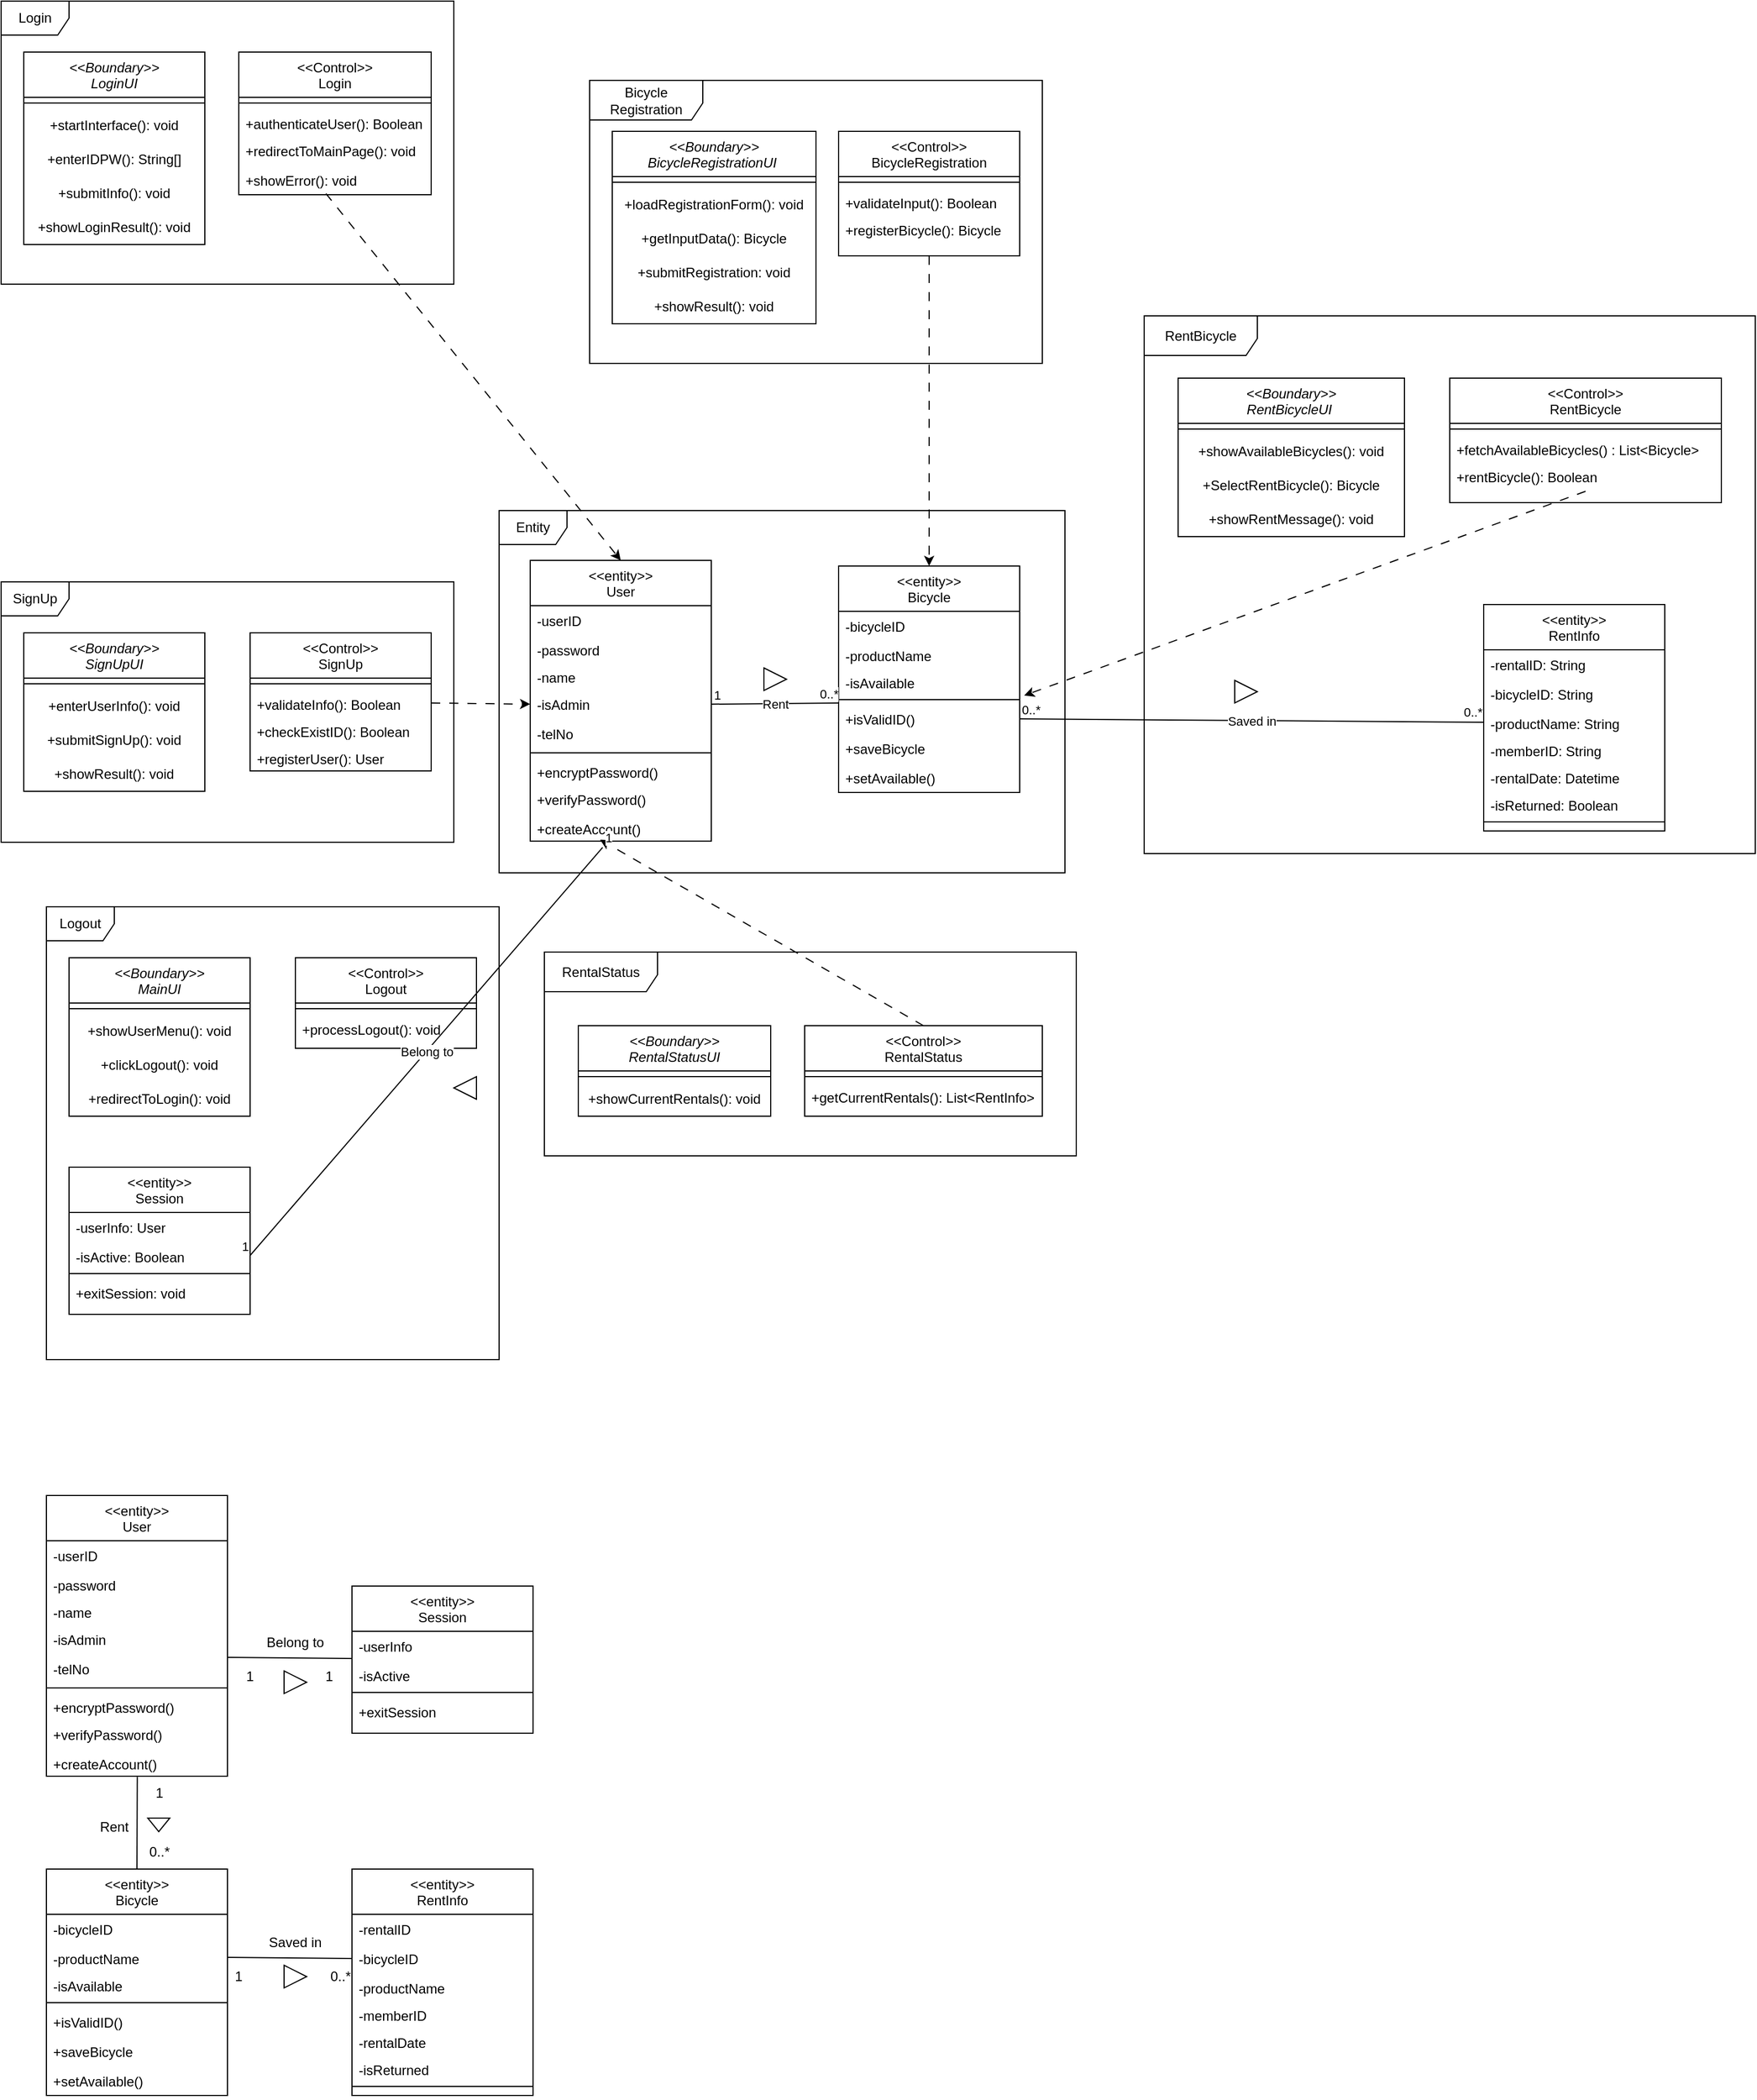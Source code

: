 <mxfile version="27.0.6">
  <diagram id="C5RBs43oDa-KdzZeNtuy" name="Page-1">
    <mxGraphModel dx="1489" dy="753" grid="1" gridSize="10" guides="1" tooltips="1" connect="1" arrows="1" fold="1" page="1" pageScale="1" pageWidth="1654" pageHeight="2336" math="0" shadow="0">
      <root>
        <mxCell id="WIyWlLk6GJQsqaUBKTNV-0" />
        <mxCell id="WIyWlLk6GJQsqaUBKTNV-1" parent="WIyWlLk6GJQsqaUBKTNV-0" />
        <mxCell id="zkfFHV4jXpPFQw0GAbJ--0" value="&lt;&lt;Boundary&gt;&gt;&#xa;LoginUI" style="swimlane;fontStyle=2;align=center;verticalAlign=top;childLayout=stackLayout;horizontal=1;startSize=40;horizontalStack=0;resizeParent=1;resizeLast=0;collapsible=1;marginBottom=0;rounded=0;shadow=0;strokeWidth=1;" parent="WIyWlLk6GJQsqaUBKTNV-1" vertex="1">
          <mxGeometry x="60" y="75" width="160" height="170" as="geometry">
            <mxRectangle x="220" y="120" width="160" height="26" as="alternateBounds" />
          </mxGeometry>
        </mxCell>
        <mxCell id="zkfFHV4jXpPFQw0GAbJ--4" value="" style="line;html=1;strokeWidth=1;align=left;verticalAlign=middle;spacingTop=-1;spacingLeft=3;spacingRight=3;rotatable=0;labelPosition=right;points=[];portConstraint=eastwest;" parent="zkfFHV4jXpPFQw0GAbJ--0" vertex="1">
          <mxGeometry y="40" width="160" height="10" as="geometry" />
        </mxCell>
        <mxCell id="-VIIHQAS5z69ykZ4J8pd-0" value="+startInterface(): void" style="text;html=1;align=center;verticalAlign=middle;whiteSpace=wrap;rounded=0;" parent="zkfFHV4jXpPFQw0GAbJ--0" vertex="1">
          <mxGeometry y="50" width="160" height="30" as="geometry" />
        </mxCell>
        <mxCell id="-VIIHQAS5z69ykZ4J8pd-1" value="+enterIDPW(): String[]" style="text;html=1;align=center;verticalAlign=middle;whiteSpace=wrap;rounded=0;" parent="zkfFHV4jXpPFQw0GAbJ--0" vertex="1">
          <mxGeometry y="80" width="160" height="30" as="geometry" />
        </mxCell>
        <mxCell id="-VIIHQAS5z69ykZ4J8pd-2" value="+submitInfo(): void" style="text;html=1;align=center;verticalAlign=middle;whiteSpace=wrap;rounded=0;" parent="zkfFHV4jXpPFQw0GAbJ--0" vertex="1">
          <mxGeometry y="110" width="160" height="30" as="geometry" />
        </mxCell>
        <mxCell id="-VIIHQAS5z69ykZ4J8pd-4" value="+showLoginResult(): void" style="text;html=1;align=center;verticalAlign=middle;whiteSpace=wrap;rounded=0;" parent="zkfFHV4jXpPFQw0GAbJ--0" vertex="1">
          <mxGeometry y="140" width="160" height="30" as="geometry" />
        </mxCell>
        <mxCell id="zkfFHV4jXpPFQw0GAbJ--17" value="&lt;&lt;Control&gt;&gt;&#xa;Login" style="swimlane;fontStyle=0;align=center;verticalAlign=top;childLayout=stackLayout;horizontal=1;startSize=40;horizontalStack=0;resizeParent=1;resizeLast=0;collapsible=1;marginBottom=0;rounded=0;shadow=0;strokeWidth=1;" parent="WIyWlLk6GJQsqaUBKTNV-1" vertex="1">
          <mxGeometry x="250" y="75" width="170" height="126" as="geometry">
            <mxRectangle x="550" y="140" width="160" height="26" as="alternateBounds" />
          </mxGeometry>
        </mxCell>
        <mxCell id="zkfFHV4jXpPFQw0GAbJ--23" value="" style="line;html=1;strokeWidth=1;align=left;verticalAlign=middle;spacingTop=-1;spacingLeft=3;spacingRight=3;rotatable=0;labelPosition=right;points=[];portConstraint=eastwest;" parent="zkfFHV4jXpPFQw0GAbJ--17" vertex="1">
          <mxGeometry y="40" width="170" height="10" as="geometry" />
        </mxCell>
        <mxCell id="zkfFHV4jXpPFQw0GAbJ--24" value="+authenticateUser(): Boolean" style="text;align=left;verticalAlign=top;spacingLeft=4;spacingRight=4;overflow=hidden;rotatable=0;points=[[0,0.5],[1,0.5]];portConstraint=eastwest;" parent="zkfFHV4jXpPFQw0GAbJ--17" vertex="1">
          <mxGeometry y="50" width="170" height="24" as="geometry" />
        </mxCell>
        <mxCell id="zkfFHV4jXpPFQw0GAbJ--25" value="+redirectToMainPage(): void" style="text;align=left;verticalAlign=top;spacingLeft=4;spacingRight=4;overflow=hidden;rotatable=0;points=[[0,0.5],[1,0.5]];portConstraint=eastwest;" parent="zkfFHV4jXpPFQw0GAbJ--17" vertex="1">
          <mxGeometry y="74" width="170" height="26" as="geometry" />
        </mxCell>
        <mxCell id="-VIIHQAS5z69ykZ4J8pd-7" value="+showError(): void" style="text;align=left;verticalAlign=top;spacingLeft=4;spacingRight=4;overflow=hidden;rotatable=0;points=[[0,0.5],[1,0.5]];portConstraint=eastwest;" parent="zkfFHV4jXpPFQw0GAbJ--17" vertex="1">
          <mxGeometry y="100" width="170" height="26" as="geometry" />
        </mxCell>
        <mxCell id="-VIIHQAS5z69ykZ4J8pd-20" value="&lt;&lt;Boundary&gt;&gt;&#xa;MainUI" style="swimlane;fontStyle=2;align=center;verticalAlign=top;childLayout=stackLayout;horizontal=1;startSize=40;horizontalStack=0;resizeParent=1;resizeLast=0;collapsible=1;marginBottom=0;rounded=0;shadow=0;strokeWidth=1;" parent="WIyWlLk6GJQsqaUBKTNV-1" vertex="1">
          <mxGeometry x="100" y="875" width="160" height="140" as="geometry">
            <mxRectangle x="220" y="120" width="160" height="26" as="alternateBounds" />
          </mxGeometry>
        </mxCell>
        <mxCell id="-VIIHQAS5z69ykZ4J8pd-21" value="" style="line;html=1;strokeWidth=1;align=left;verticalAlign=middle;spacingTop=-1;spacingLeft=3;spacingRight=3;rotatable=0;labelPosition=right;points=[];portConstraint=eastwest;" parent="-VIIHQAS5z69ykZ4J8pd-20" vertex="1">
          <mxGeometry y="40" width="160" height="10" as="geometry" />
        </mxCell>
        <mxCell id="-VIIHQAS5z69ykZ4J8pd-22" value="+showUserMenu(): void" style="text;html=1;align=center;verticalAlign=middle;whiteSpace=wrap;rounded=0;" parent="-VIIHQAS5z69ykZ4J8pd-20" vertex="1">
          <mxGeometry y="50" width="160" height="30" as="geometry" />
        </mxCell>
        <mxCell id="-VIIHQAS5z69ykZ4J8pd-23" value="+clickLogout(): void" style="text;html=1;align=center;verticalAlign=middle;whiteSpace=wrap;rounded=0;" parent="-VIIHQAS5z69ykZ4J8pd-20" vertex="1">
          <mxGeometry y="80" width="160" height="30" as="geometry" />
        </mxCell>
        <mxCell id="-VIIHQAS5z69ykZ4J8pd-24" value="+redirectToLogin(): void" style="text;html=1;align=center;verticalAlign=middle;whiteSpace=wrap;rounded=0;" parent="-VIIHQAS5z69ykZ4J8pd-20" vertex="1">
          <mxGeometry y="110" width="160" height="30" as="geometry" />
        </mxCell>
        <mxCell id="-VIIHQAS5z69ykZ4J8pd-26" value="&lt;&lt;entity&gt;&gt;&#xa;Session" style="swimlane;fontStyle=0;align=center;verticalAlign=top;childLayout=stackLayout;horizontal=1;startSize=40;horizontalStack=0;resizeParent=1;resizeLast=0;collapsible=1;marginBottom=0;rounded=0;shadow=0;strokeWidth=1;" parent="WIyWlLk6GJQsqaUBKTNV-1" vertex="1">
          <mxGeometry x="100" y="1060" width="160" height="130" as="geometry">
            <mxRectangle x="130" y="380" width="160" height="26" as="alternateBounds" />
          </mxGeometry>
        </mxCell>
        <mxCell id="-VIIHQAS5z69ykZ4J8pd-27" value="-userInfo: User" style="text;align=left;verticalAlign=top;spacingLeft=4;spacingRight=4;overflow=hidden;rotatable=0;points=[[0,0.5],[1,0.5]];portConstraint=eastwest;" parent="-VIIHQAS5z69ykZ4J8pd-26" vertex="1">
          <mxGeometry y="40" width="160" height="26" as="geometry" />
        </mxCell>
        <mxCell id="-VIIHQAS5z69ykZ4J8pd-28" value="-isActive: Boolean" style="text;align=left;verticalAlign=top;spacingLeft=4;spacingRight=4;overflow=hidden;rotatable=0;points=[[0,0.5],[1,0.5]];portConstraint=eastwest;rounded=0;shadow=0;html=0;" parent="-VIIHQAS5z69ykZ4J8pd-26" vertex="1">
          <mxGeometry y="66" width="160" height="24" as="geometry" />
        </mxCell>
        <mxCell id="-VIIHQAS5z69ykZ4J8pd-30" value="" style="line;html=1;strokeWidth=1;align=left;verticalAlign=middle;spacingTop=-1;spacingLeft=3;spacingRight=3;rotatable=0;labelPosition=right;points=[];portConstraint=eastwest;" parent="-VIIHQAS5z69ykZ4J8pd-26" vertex="1">
          <mxGeometry y="90" width="160" height="8" as="geometry" />
        </mxCell>
        <mxCell id="-VIIHQAS5z69ykZ4J8pd-31" value="+exitSession: void" style="text;align=left;verticalAlign=top;spacingLeft=4;spacingRight=4;overflow=hidden;rotatable=0;points=[[0,0.5],[1,0.5]];portConstraint=eastwest;" parent="-VIIHQAS5z69ykZ4J8pd-26" vertex="1">
          <mxGeometry y="98" width="160" height="26" as="geometry" />
        </mxCell>
        <mxCell id="-VIIHQAS5z69ykZ4J8pd-32" value="&lt;&lt;Control&gt;&gt;&#xa;Logout" style="swimlane;fontStyle=0;align=center;verticalAlign=top;childLayout=stackLayout;horizontal=1;startSize=40;horizontalStack=0;resizeParent=1;resizeLast=0;collapsible=1;marginBottom=0;rounded=0;shadow=0;strokeWidth=1;" parent="WIyWlLk6GJQsqaUBKTNV-1" vertex="1">
          <mxGeometry x="300" y="875" width="160" height="80" as="geometry">
            <mxRectangle x="550" y="140" width="160" height="26" as="alternateBounds" />
          </mxGeometry>
        </mxCell>
        <mxCell id="-VIIHQAS5z69ykZ4J8pd-33" value="" style="line;html=1;strokeWidth=1;align=left;verticalAlign=middle;spacingTop=-1;spacingLeft=3;spacingRight=3;rotatable=0;labelPosition=right;points=[];portConstraint=eastwest;" parent="-VIIHQAS5z69ykZ4J8pd-32" vertex="1">
          <mxGeometry y="40" width="160" height="10" as="geometry" />
        </mxCell>
        <mxCell id="-VIIHQAS5z69ykZ4J8pd-34" value="+processLogout(): void" style="text;align=left;verticalAlign=top;spacingLeft=4;spacingRight=4;overflow=hidden;rotatable=0;points=[[0,0.5],[1,0.5]];portConstraint=eastwest;" parent="-VIIHQAS5z69ykZ4J8pd-32" vertex="1">
          <mxGeometry y="50" width="160" height="24" as="geometry" />
        </mxCell>
        <mxCell id="-VIIHQAS5z69ykZ4J8pd-45" value="&lt;&lt;Boundary&gt;&gt;&#xa;SignUpUI" style="swimlane;fontStyle=2;align=center;verticalAlign=top;childLayout=stackLayout;horizontal=1;startSize=40;horizontalStack=0;resizeParent=1;resizeLast=0;collapsible=1;marginBottom=0;rounded=0;shadow=0;strokeWidth=1;" parent="WIyWlLk6GJQsqaUBKTNV-1" vertex="1">
          <mxGeometry x="60" y="588" width="160" height="140" as="geometry">
            <mxRectangle x="220" y="120" width="160" height="26" as="alternateBounds" />
          </mxGeometry>
        </mxCell>
        <mxCell id="-VIIHQAS5z69ykZ4J8pd-46" value="" style="line;html=1;strokeWidth=1;align=left;verticalAlign=middle;spacingTop=-1;spacingLeft=3;spacingRight=3;rotatable=0;labelPosition=right;points=[];portConstraint=eastwest;" parent="-VIIHQAS5z69ykZ4J8pd-45" vertex="1">
          <mxGeometry y="40" width="160" height="10" as="geometry" />
        </mxCell>
        <mxCell id="-VIIHQAS5z69ykZ4J8pd-47" value="+enterUserInfo(): void" style="text;html=1;align=center;verticalAlign=middle;whiteSpace=wrap;rounded=0;" parent="-VIIHQAS5z69ykZ4J8pd-45" vertex="1">
          <mxGeometry y="50" width="160" height="30" as="geometry" />
        </mxCell>
        <mxCell id="-VIIHQAS5z69ykZ4J8pd-48" value="+submitSignUp(): void" style="text;html=1;align=center;verticalAlign=middle;whiteSpace=wrap;rounded=0;" parent="-VIIHQAS5z69ykZ4J8pd-45" vertex="1">
          <mxGeometry y="80" width="160" height="30" as="geometry" />
        </mxCell>
        <mxCell id="-VIIHQAS5z69ykZ4J8pd-49" value="+showResult(): void" style="text;html=1;align=center;verticalAlign=middle;whiteSpace=wrap;rounded=0;" parent="-VIIHQAS5z69ykZ4J8pd-45" vertex="1">
          <mxGeometry y="110" width="160" height="30" as="geometry" />
        </mxCell>
        <mxCell id="-VIIHQAS5z69ykZ4J8pd-55" value="&lt;&lt;Control&gt;&gt;&#xa;SignUp" style="swimlane;fontStyle=0;align=center;verticalAlign=top;childLayout=stackLayout;horizontal=1;startSize=40;horizontalStack=0;resizeParent=1;resizeLast=0;collapsible=1;marginBottom=0;rounded=0;shadow=0;strokeWidth=1;" parent="WIyWlLk6GJQsqaUBKTNV-1" vertex="1">
          <mxGeometry x="260" y="588" width="160" height="122" as="geometry">
            <mxRectangle x="550" y="140" width="160" height="26" as="alternateBounds" />
          </mxGeometry>
        </mxCell>
        <mxCell id="-VIIHQAS5z69ykZ4J8pd-56" value="" style="line;html=1;strokeWidth=1;align=left;verticalAlign=middle;spacingTop=-1;spacingLeft=3;spacingRight=3;rotatable=0;labelPosition=right;points=[];portConstraint=eastwest;" parent="-VIIHQAS5z69ykZ4J8pd-55" vertex="1">
          <mxGeometry y="40" width="160" height="10" as="geometry" />
        </mxCell>
        <mxCell id="-VIIHQAS5z69ykZ4J8pd-57" value="+validateInfo(): Boolean" style="text;align=left;verticalAlign=top;spacingLeft=4;spacingRight=4;overflow=hidden;rotatable=0;points=[[0,0.5],[1,0.5]];portConstraint=eastwest;" parent="-VIIHQAS5z69ykZ4J8pd-55" vertex="1">
          <mxGeometry y="50" width="160" height="24" as="geometry" />
        </mxCell>
        <mxCell id="-VIIHQAS5z69ykZ4J8pd-68" value="+checkExistID(): Boolean" style="text;align=left;verticalAlign=top;spacingLeft=4;spacingRight=4;overflow=hidden;rotatable=0;points=[[0,0.5],[1,0.5]];portConstraint=eastwest;" parent="-VIIHQAS5z69ykZ4J8pd-55" vertex="1">
          <mxGeometry y="74" width="160" height="24" as="geometry" />
        </mxCell>
        <mxCell id="-VIIHQAS5z69ykZ4J8pd-69" value="+registerUser(): User" style="text;align=left;verticalAlign=top;spacingLeft=4;spacingRight=4;overflow=hidden;rotatable=0;points=[[0,0.5],[1,0.5]];portConstraint=eastwest;" parent="-VIIHQAS5z69ykZ4J8pd-55" vertex="1">
          <mxGeometry y="98" width="160" height="24" as="geometry" />
        </mxCell>
        <mxCell id="-VIIHQAS5z69ykZ4J8pd-74" value="&lt;&lt;Boundary&gt;&gt;&#xa;BicycleRegistrationUI " style="swimlane;fontStyle=2;align=center;verticalAlign=top;childLayout=stackLayout;horizontal=1;startSize=40;horizontalStack=0;resizeParent=1;resizeLast=0;collapsible=1;marginBottom=0;rounded=0;shadow=0;strokeWidth=1;" parent="WIyWlLk6GJQsqaUBKTNV-1" vertex="1">
          <mxGeometry x="580" y="145" width="180" height="170" as="geometry">
            <mxRectangle x="220" y="120" width="160" height="26" as="alternateBounds" />
          </mxGeometry>
        </mxCell>
        <mxCell id="-VIIHQAS5z69ykZ4J8pd-75" value="" style="line;html=1;strokeWidth=1;align=left;verticalAlign=middle;spacingTop=-1;spacingLeft=3;spacingRight=3;rotatable=0;labelPosition=right;points=[];portConstraint=eastwest;" parent="-VIIHQAS5z69ykZ4J8pd-74" vertex="1">
          <mxGeometry y="40" width="180" height="10" as="geometry" />
        </mxCell>
        <mxCell id="-VIIHQAS5z69ykZ4J8pd-76" value="+loadRegistrationForm(): void" style="text;html=1;align=center;verticalAlign=middle;whiteSpace=wrap;rounded=0;" parent="-VIIHQAS5z69ykZ4J8pd-74" vertex="1">
          <mxGeometry y="50" width="180" height="30" as="geometry" />
        </mxCell>
        <mxCell id="-VIIHQAS5z69ykZ4J8pd-77" value="+getInputData(): Bicycle" style="text;html=1;align=center;verticalAlign=middle;whiteSpace=wrap;rounded=0;" parent="-VIIHQAS5z69ykZ4J8pd-74" vertex="1">
          <mxGeometry y="80" width="180" height="30" as="geometry" />
        </mxCell>
        <mxCell id="-VIIHQAS5z69ykZ4J8pd-78" value="+submitRegistration: void" style="text;html=1;align=center;verticalAlign=middle;whiteSpace=wrap;rounded=0;" parent="-VIIHQAS5z69ykZ4J8pd-74" vertex="1">
          <mxGeometry y="110" width="180" height="30" as="geometry" />
        </mxCell>
        <mxCell id="-VIIHQAS5z69ykZ4J8pd-91" value="+showResult(): void" style="text;html=1;align=center;verticalAlign=middle;whiteSpace=wrap;rounded=0;" parent="-VIIHQAS5z69ykZ4J8pd-74" vertex="1">
          <mxGeometry y="140" width="180" height="30" as="geometry" />
        </mxCell>
        <mxCell id="-VIIHQAS5z69ykZ4J8pd-86" value="&lt;&lt;Control&gt;&gt;&#xa;BicycleRegistration" style="swimlane;fontStyle=0;align=center;verticalAlign=top;childLayout=stackLayout;horizontal=1;startSize=40;horizontalStack=0;resizeParent=1;resizeLast=0;collapsible=1;marginBottom=0;rounded=0;shadow=0;strokeWidth=1;" parent="WIyWlLk6GJQsqaUBKTNV-1" vertex="1">
          <mxGeometry x="780" y="145" width="160" height="110" as="geometry">
            <mxRectangle x="550" y="140" width="160" height="26" as="alternateBounds" />
          </mxGeometry>
        </mxCell>
        <mxCell id="-VIIHQAS5z69ykZ4J8pd-87" value="" style="line;html=1;strokeWidth=1;align=left;verticalAlign=middle;spacingTop=-1;spacingLeft=3;spacingRight=3;rotatable=0;labelPosition=right;points=[];portConstraint=eastwest;" parent="-VIIHQAS5z69ykZ4J8pd-86" vertex="1">
          <mxGeometry y="40" width="160" height="10" as="geometry" />
        </mxCell>
        <mxCell id="-VIIHQAS5z69ykZ4J8pd-88" value="+validateInput(): Boolean" style="text;align=left;verticalAlign=top;spacingLeft=4;spacingRight=4;overflow=hidden;rotatable=0;points=[[0,0.5],[1,0.5]];portConstraint=eastwest;" parent="-VIIHQAS5z69ykZ4J8pd-86" vertex="1">
          <mxGeometry y="50" width="160" height="24" as="geometry" />
        </mxCell>
        <mxCell id="-VIIHQAS5z69ykZ4J8pd-89" value="+registerBicycle(): Bicycle" style="text;align=left;verticalAlign=top;spacingLeft=4;spacingRight=4;overflow=hidden;rotatable=0;points=[[0,0.5],[1,0.5]];portConstraint=eastwest;" parent="-VIIHQAS5z69ykZ4J8pd-86" vertex="1">
          <mxGeometry y="74" width="160" height="26" as="geometry" />
        </mxCell>
        <mxCell id="-VIIHQAS5z69ykZ4J8pd-148" value="&lt;&lt;Boundary&gt;&gt;&#xa;RentalStatusUI" style="swimlane;fontStyle=2;align=center;verticalAlign=top;childLayout=stackLayout;horizontal=1;startSize=40;horizontalStack=0;resizeParent=1;resizeLast=0;collapsible=1;marginBottom=0;rounded=0;shadow=0;strokeWidth=1;" parent="WIyWlLk6GJQsqaUBKTNV-1" vertex="1">
          <mxGeometry x="550" y="935" width="170" height="80" as="geometry">
            <mxRectangle x="220" y="120" width="160" height="26" as="alternateBounds" />
          </mxGeometry>
        </mxCell>
        <mxCell id="-VIIHQAS5z69ykZ4J8pd-149" value="" style="line;html=1;strokeWidth=1;align=left;verticalAlign=middle;spacingTop=-1;spacingLeft=3;spacingRight=3;rotatable=0;labelPosition=right;points=[];portConstraint=eastwest;" parent="-VIIHQAS5z69ykZ4J8pd-148" vertex="1">
          <mxGeometry y="40" width="170" height="10" as="geometry" />
        </mxCell>
        <mxCell id="-VIIHQAS5z69ykZ4J8pd-150" value="+showCurrentRentals(): void" style="text;html=1;align=center;verticalAlign=middle;whiteSpace=wrap;rounded=0;" parent="-VIIHQAS5z69ykZ4J8pd-148" vertex="1">
          <mxGeometry y="50" width="170" height="30" as="geometry" />
        </mxCell>
        <mxCell id="-VIIHQAS5z69ykZ4J8pd-160" value="&lt;&lt;Control&gt;&gt;&#xa;RentalStatus" style="swimlane;fontStyle=0;align=center;verticalAlign=top;childLayout=stackLayout;horizontal=1;startSize=40;horizontalStack=0;resizeParent=1;resizeLast=0;collapsible=1;marginBottom=0;rounded=0;shadow=0;strokeWidth=1;" parent="WIyWlLk6GJQsqaUBKTNV-1" vertex="1">
          <mxGeometry x="750" y="935" width="210" height="80" as="geometry">
            <mxRectangle x="550" y="140" width="160" height="26" as="alternateBounds" />
          </mxGeometry>
        </mxCell>
        <mxCell id="-VIIHQAS5z69ykZ4J8pd-161" value="" style="line;html=1;strokeWidth=1;align=left;verticalAlign=middle;spacingTop=-1;spacingLeft=3;spacingRight=3;rotatable=0;labelPosition=right;points=[];portConstraint=eastwest;" parent="-VIIHQAS5z69ykZ4J8pd-160" vertex="1">
          <mxGeometry y="40" width="210" height="10" as="geometry" />
        </mxCell>
        <mxCell id="-VIIHQAS5z69ykZ4J8pd-162" value="+getCurrentRentals(): List&lt;RentInfo&gt;" style="text;align=left;verticalAlign=top;spacingLeft=4;spacingRight=4;overflow=hidden;rotatable=0;points=[[0,0.5],[1,0.5]];portConstraint=eastwest;" parent="-VIIHQAS5z69ykZ4J8pd-160" vertex="1">
          <mxGeometry y="50" width="210" height="24" as="geometry" />
        </mxCell>
        <mxCell id="LTVIBKJG35a-NGtsxtSy-4" value="Login" style="shape=umlFrame;whiteSpace=wrap;html=1;pointerEvents=0;" parent="WIyWlLk6GJQsqaUBKTNV-1" vertex="1">
          <mxGeometry x="40" y="30" width="400" height="250" as="geometry" />
        </mxCell>
        <mxCell id="LTVIBKJG35a-NGtsxtSy-5" value="Logout" style="shape=umlFrame;whiteSpace=wrap;html=1;pointerEvents=0;" parent="WIyWlLk6GJQsqaUBKTNV-1" vertex="1">
          <mxGeometry x="80" y="830" width="400" height="400" as="geometry" />
        </mxCell>
        <mxCell id="LTVIBKJG35a-NGtsxtSy-6" value="SignUp" style="shape=umlFrame;whiteSpace=wrap;html=1;pointerEvents=0;" parent="WIyWlLk6GJQsqaUBKTNV-1" vertex="1">
          <mxGeometry x="40" y="543" width="400" height="230" as="geometry" />
        </mxCell>
        <mxCell id="LTVIBKJG35a-NGtsxtSy-8" value="Bicycle&lt;div&gt;Registration&lt;/div&gt;" style="shape=umlFrame;whiteSpace=wrap;html=1;pointerEvents=0;width=100;height=35;" parent="WIyWlLk6GJQsqaUBKTNV-1" vertex="1">
          <mxGeometry x="560" y="100" width="400" height="250" as="geometry" />
        </mxCell>
        <mxCell id="LTVIBKJG35a-NGtsxtSy-9" value="&lt;&lt;Boundary&gt;&gt;&#xa;RentBicycleUI " style="swimlane;fontStyle=2;align=center;verticalAlign=top;childLayout=stackLayout;horizontal=1;startSize=40;horizontalStack=0;resizeParent=1;resizeLast=0;collapsible=1;marginBottom=0;rounded=0;shadow=0;strokeWidth=1;" parent="WIyWlLk6GJQsqaUBKTNV-1" vertex="1">
          <mxGeometry x="1080" y="363" width="200" height="140" as="geometry">
            <mxRectangle x="220" y="120" width="160" height="26" as="alternateBounds" />
          </mxGeometry>
        </mxCell>
        <mxCell id="LTVIBKJG35a-NGtsxtSy-10" value="" style="line;html=1;strokeWidth=1;align=left;verticalAlign=middle;spacingTop=-1;spacingLeft=3;spacingRight=3;rotatable=0;labelPosition=right;points=[];portConstraint=eastwest;" parent="LTVIBKJG35a-NGtsxtSy-9" vertex="1">
          <mxGeometry y="40" width="200" height="10" as="geometry" />
        </mxCell>
        <mxCell id="LTVIBKJG35a-NGtsxtSy-11" value="+showAvailableBicycles(): void" style="text;html=1;align=center;verticalAlign=middle;whiteSpace=wrap;rounded=0;" parent="LTVIBKJG35a-NGtsxtSy-9" vertex="1">
          <mxGeometry y="50" width="200" height="30" as="geometry" />
        </mxCell>
        <mxCell id="LTVIBKJG35a-NGtsxtSy-12" value="+SelectRentBicycle(): Bicycle" style="text;html=1;align=center;verticalAlign=middle;whiteSpace=wrap;rounded=0;" parent="LTVIBKJG35a-NGtsxtSy-9" vertex="1">
          <mxGeometry y="80" width="200" height="30" as="geometry" />
        </mxCell>
        <mxCell id="LTVIBKJG35a-NGtsxtSy-13" value="+showRentMessage(): void" style="text;html=1;align=center;verticalAlign=middle;whiteSpace=wrap;rounded=0;" parent="LTVIBKJG35a-NGtsxtSy-9" vertex="1">
          <mxGeometry y="110" width="200" height="30" as="geometry" />
        </mxCell>
        <mxCell id="LTVIBKJG35a-NGtsxtSy-20" value="&lt;&lt;Control&gt;&gt;&#xa;RentBicycle" style="swimlane;fontStyle=0;align=center;verticalAlign=top;childLayout=stackLayout;horizontal=1;startSize=40;horizontalStack=0;resizeParent=1;resizeLast=0;collapsible=1;marginBottom=0;rounded=0;shadow=0;strokeWidth=1;" parent="WIyWlLk6GJQsqaUBKTNV-1" vertex="1">
          <mxGeometry x="1320" y="363" width="240" height="110" as="geometry">
            <mxRectangle x="550" y="140" width="160" height="26" as="alternateBounds" />
          </mxGeometry>
        </mxCell>
        <mxCell id="LTVIBKJG35a-NGtsxtSy-21" value="" style="line;html=1;strokeWidth=1;align=left;verticalAlign=middle;spacingTop=-1;spacingLeft=3;spacingRight=3;rotatable=0;labelPosition=right;points=[];portConstraint=eastwest;" parent="LTVIBKJG35a-NGtsxtSy-20" vertex="1">
          <mxGeometry y="40" width="240" height="10" as="geometry" />
        </mxCell>
        <mxCell id="LTVIBKJG35a-NGtsxtSy-22" value="+fetchAvailableBicycles() : List&lt;Bicycle&gt;" style="text;align=left;verticalAlign=top;spacingLeft=4;spacingRight=4;overflow=hidden;rotatable=0;points=[[0,0.5],[1,0.5]];portConstraint=eastwest;" parent="LTVIBKJG35a-NGtsxtSy-20" vertex="1">
          <mxGeometry y="50" width="240" height="24" as="geometry" />
        </mxCell>
        <mxCell id="LTVIBKJG35a-NGtsxtSy-23" value="+rentBicycle(): Boolean" style="text;align=left;verticalAlign=top;spacingLeft=4;spacingRight=4;overflow=hidden;rotatable=0;points=[[0,0.5],[1,0.5]];portConstraint=eastwest;" parent="LTVIBKJG35a-NGtsxtSy-20" vertex="1">
          <mxGeometry y="74" width="240" height="26" as="geometry" />
        </mxCell>
        <mxCell id="LTVIBKJG35a-NGtsxtSy-24" value="&lt;&lt;entity&gt;&gt;&#xa;RentInfo" style="swimlane;fontStyle=0;align=center;verticalAlign=top;childLayout=stackLayout;horizontal=1;startSize=40;horizontalStack=0;resizeParent=1;resizeLast=0;collapsible=1;marginBottom=0;rounded=0;shadow=0;strokeWidth=1;" parent="WIyWlLk6GJQsqaUBKTNV-1" vertex="1">
          <mxGeometry x="1350" y="563" width="160" height="200" as="geometry">
            <mxRectangle x="130" y="380" width="160" height="26" as="alternateBounds" />
          </mxGeometry>
        </mxCell>
        <mxCell id="LTVIBKJG35a-NGtsxtSy-25" value="-rentalID: String" style="text;align=left;verticalAlign=top;spacingLeft=4;spacingRight=4;overflow=hidden;rotatable=0;points=[[0,0.5],[1,0.5]];portConstraint=eastwest;" parent="LTVIBKJG35a-NGtsxtSy-24" vertex="1">
          <mxGeometry y="40" width="160" height="26" as="geometry" />
        </mxCell>
        <mxCell id="LTVIBKJG35a-NGtsxtSy-26" value="-bicycleID: String" style="text;align=left;verticalAlign=top;spacingLeft=4;spacingRight=4;overflow=hidden;rotatable=0;points=[[0,0.5],[1,0.5]];portConstraint=eastwest;" parent="LTVIBKJG35a-NGtsxtSy-24" vertex="1">
          <mxGeometry y="66" width="160" height="26" as="geometry" />
        </mxCell>
        <mxCell id="LTVIBKJG35a-NGtsxtSy-27" value="-productName: String" style="text;align=left;verticalAlign=top;spacingLeft=4;spacingRight=4;overflow=hidden;rotatable=0;points=[[0,0.5],[1,0.5]];portConstraint=eastwest;rounded=0;shadow=0;html=0;" parent="LTVIBKJG35a-NGtsxtSy-24" vertex="1">
          <mxGeometry y="92" width="160" height="24" as="geometry" />
        </mxCell>
        <mxCell id="LTVIBKJG35a-NGtsxtSy-28" value="-memberID: String" style="text;align=left;verticalAlign=top;spacingLeft=4;spacingRight=4;overflow=hidden;rotatable=0;points=[[0,0.5],[1,0.5]];portConstraint=eastwest;rounded=0;shadow=0;html=0;" parent="LTVIBKJG35a-NGtsxtSy-24" vertex="1">
          <mxGeometry y="116" width="160" height="24" as="geometry" />
        </mxCell>
        <mxCell id="LTVIBKJG35a-NGtsxtSy-29" value="-rentalDate: Datetime" style="text;align=left;verticalAlign=top;spacingLeft=4;spacingRight=4;overflow=hidden;rotatable=0;points=[[0,0.5],[1,0.5]];portConstraint=eastwest;rounded=0;shadow=0;html=0;" parent="LTVIBKJG35a-NGtsxtSy-24" vertex="1">
          <mxGeometry y="140" width="160" height="24" as="geometry" />
        </mxCell>
        <mxCell id="LTVIBKJG35a-NGtsxtSy-30" value="-isReturned: Boolean" style="text;align=left;verticalAlign=top;spacingLeft=4;spacingRight=4;overflow=hidden;rotatable=0;points=[[0,0.5],[1,0.5]];portConstraint=eastwest;rounded=0;shadow=0;html=0;" parent="LTVIBKJG35a-NGtsxtSy-24" vertex="1">
          <mxGeometry y="164" width="160" height="24" as="geometry" />
        </mxCell>
        <mxCell id="LTVIBKJG35a-NGtsxtSy-31" value="" style="line;html=1;strokeWidth=1;align=left;verticalAlign=middle;spacingTop=-1;spacingLeft=3;spacingRight=3;rotatable=0;labelPosition=right;points=[];portConstraint=eastwest;" parent="LTVIBKJG35a-NGtsxtSy-24" vertex="1">
          <mxGeometry y="188" width="160" height="8" as="geometry" />
        </mxCell>
        <mxCell id="LTVIBKJG35a-NGtsxtSy-35" value="RentalStatus" style="shape=umlFrame;whiteSpace=wrap;html=1;pointerEvents=0;width=100;height=35;" parent="WIyWlLk6GJQsqaUBKTNV-1" vertex="1">
          <mxGeometry x="520" y="870" width="470" height="180" as="geometry" />
        </mxCell>
        <mxCell id="LTVIBKJG35a-NGtsxtSy-36" value="RentBicycle" style="shape=umlFrame;whiteSpace=wrap;html=1;pointerEvents=0;width=100;height=35;" parent="WIyWlLk6GJQsqaUBKTNV-1" vertex="1">
          <mxGeometry x="1050" y="308" width="540" height="475" as="geometry" />
        </mxCell>
        <mxCell id="LTVIBKJG35a-NGtsxtSy-68" value="&lt;&lt;entity&gt;&gt;&#xa;Session" style="swimlane;fontStyle=0;align=center;verticalAlign=top;childLayout=stackLayout;horizontal=1;startSize=40;horizontalStack=0;resizeParent=1;resizeLast=0;collapsible=1;marginBottom=0;rounded=0;shadow=0;strokeWidth=1;" parent="WIyWlLk6GJQsqaUBKTNV-1" vertex="1">
          <mxGeometry x="350" y="1430" width="160" height="130" as="geometry">
            <mxRectangle x="130" y="380" width="160" height="26" as="alternateBounds" />
          </mxGeometry>
        </mxCell>
        <mxCell id="LTVIBKJG35a-NGtsxtSy-69" value="-userInfo" style="text;align=left;verticalAlign=top;spacingLeft=4;spacingRight=4;overflow=hidden;rotatable=0;points=[[0,0.5],[1,0.5]];portConstraint=eastwest;" parent="LTVIBKJG35a-NGtsxtSy-68" vertex="1">
          <mxGeometry y="40" width="160" height="26" as="geometry" />
        </mxCell>
        <mxCell id="LTVIBKJG35a-NGtsxtSy-70" value="-isActive" style="text;align=left;verticalAlign=top;spacingLeft=4;spacingRight=4;overflow=hidden;rotatable=0;points=[[0,0.5],[1,0.5]];portConstraint=eastwest;rounded=0;shadow=0;html=0;" parent="LTVIBKJG35a-NGtsxtSy-68" vertex="1">
          <mxGeometry y="66" width="160" height="24" as="geometry" />
        </mxCell>
        <mxCell id="LTVIBKJG35a-NGtsxtSy-71" value="" style="line;html=1;strokeWidth=1;align=left;verticalAlign=middle;spacingTop=-1;spacingLeft=3;spacingRight=3;rotatable=0;labelPosition=right;points=[];portConstraint=eastwest;" parent="LTVIBKJG35a-NGtsxtSy-68" vertex="1">
          <mxGeometry y="90" width="160" height="8" as="geometry" />
        </mxCell>
        <mxCell id="LTVIBKJG35a-NGtsxtSy-72" value="+exitSession&#xa;" style="text;align=left;verticalAlign=top;spacingLeft=4;spacingRight=4;overflow=hidden;rotatable=0;points=[[0,0.5],[1,0.5]];portConstraint=eastwest;" parent="LTVIBKJG35a-NGtsxtSy-68" vertex="1">
          <mxGeometry y="98" width="160" height="26" as="geometry" />
        </mxCell>
        <mxCell id="LTVIBKJG35a-NGtsxtSy-81" value="&lt;&lt;entity&gt;&gt;&#xa;User" style="swimlane;fontStyle=0;align=center;verticalAlign=top;childLayout=stackLayout;horizontal=1;startSize=40;horizontalStack=0;resizeParent=1;resizeLast=0;collapsible=1;marginBottom=0;rounded=0;shadow=0;strokeWidth=1;" parent="WIyWlLk6GJQsqaUBKTNV-1" vertex="1">
          <mxGeometry x="80" y="1350" width="160" height="248" as="geometry">
            <mxRectangle x="130" y="380" width="160" height="26" as="alternateBounds" />
          </mxGeometry>
        </mxCell>
        <mxCell id="LTVIBKJG35a-NGtsxtSy-82" value="-userID" style="text;align=left;verticalAlign=top;spacingLeft=4;spacingRight=4;overflow=hidden;rotatable=0;points=[[0,0.5],[1,0.5]];portConstraint=eastwest;" parent="LTVIBKJG35a-NGtsxtSy-81" vertex="1">
          <mxGeometry y="40" width="160" height="26" as="geometry" />
        </mxCell>
        <mxCell id="LTVIBKJG35a-NGtsxtSy-83" value="-password" style="text;align=left;verticalAlign=top;spacingLeft=4;spacingRight=4;overflow=hidden;rotatable=0;points=[[0,0.5],[1,0.5]];portConstraint=eastwest;rounded=0;shadow=0;html=0;" parent="LTVIBKJG35a-NGtsxtSy-81" vertex="1">
          <mxGeometry y="66" width="160" height="24" as="geometry" />
        </mxCell>
        <mxCell id="LTVIBKJG35a-NGtsxtSy-114" value="-name" style="text;align=left;verticalAlign=top;spacingLeft=4;spacingRight=4;overflow=hidden;rotatable=0;points=[[0,0.5],[1,0.5]];portConstraint=eastwest;rounded=0;shadow=0;html=0;" parent="LTVIBKJG35a-NGtsxtSy-81" vertex="1">
          <mxGeometry y="90" width="160" height="24" as="geometry" />
        </mxCell>
        <mxCell id="LTVIBKJG35a-NGtsxtSy-151" value="-isAdmin" style="text;align=left;verticalAlign=top;spacingLeft=4;spacingRight=4;overflow=hidden;rotatable=0;points=[[0,0.5],[1,0.5]];portConstraint=eastwest;" parent="LTVIBKJG35a-NGtsxtSy-81" vertex="1">
          <mxGeometry y="114" width="160" height="26" as="geometry" />
        </mxCell>
        <mxCell id="LTVIBKJG35a-NGtsxtSy-84" value="-telNo" style="text;align=left;verticalAlign=top;spacingLeft=4;spacingRight=4;overflow=hidden;rotatable=0;points=[[0,0.5],[1,0.5]];portConstraint=eastwest;" parent="LTVIBKJG35a-NGtsxtSy-81" vertex="1">
          <mxGeometry y="140" width="160" height="26" as="geometry" />
        </mxCell>
        <mxCell id="LTVIBKJG35a-NGtsxtSy-85" value="" style="line;html=1;strokeWidth=1;align=left;verticalAlign=middle;spacingTop=-1;spacingLeft=3;spacingRight=3;rotatable=0;labelPosition=right;points=[];portConstraint=eastwest;" parent="LTVIBKJG35a-NGtsxtSy-81" vertex="1">
          <mxGeometry y="166" width="160" height="8" as="geometry" />
        </mxCell>
        <mxCell id="LTVIBKJG35a-NGtsxtSy-86" value="+encryptPassword()" style="text;align=left;verticalAlign=top;spacingLeft=4;spacingRight=4;overflow=hidden;rotatable=0;points=[[0,0.5],[1,0.5]];portConstraint=eastwest;rounded=0;shadow=0;html=0;" parent="LTVIBKJG35a-NGtsxtSy-81" vertex="1">
          <mxGeometry y="174" width="160" height="24" as="geometry" />
        </mxCell>
        <mxCell id="LTVIBKJG35a-NGtsxtSy-152" value="+verifyPassword()&#xa;&#xa;" style="text;align=left;verticalAlign=top;spacingLeft=4;spacingRight=4;overflow=hidden;rotatable=0;points=[[0,0.5],[1,0.5]];portConstraint=eastwest;" parent="LTVIBKJG35a-NGtsxtSy-81" vertex="1">
          <mxGeometry y="198" width="160" height="26" as="geometry" />
        </mxCell>
        <mxCell id="LTVIBKJG35a-NGtsxtSy-87" value="+createAccount()" style="text;align=left;verticalAlign=top;spacingLeft=4;spacingRight=4;overflow=hidden;rotatable=0;points=[[0,0.5],[1,0.5]];portConstraint=eastwest;rounded=0;shadow=0;html=0;" parent="LTVIBKJG35a-NGtsxtSy-81" vertex="1">
          <mxGeometry y="224" width="160" height="24" as="geometry" />
        </mxCell>
        <mxCell id="LTVIBKJG35a-NGtsxtSy-128" value="&lt;&lt;entity&gt;&gt;&#xa;Bicycle" style="swimlane;fontStyle=0;align=center;verticalAlign=top;childLayout=stackLayout;horizontal=1;startSize=40;horizontalStack=0;resizeParent=1;resizeLast=0;collapsible=1;marginBottom=0;rounded=0;shadow=0;strokeWidth=1;" parent="WIyWlLk6GJQsqaUBKTNV-1" vertex="1">
          <mxGeometry x="80" y="1680" width="160" height="200" as="geometry">
            <mxRectangle x="130" y="380" width="160" height="26" as="alternateBounds" />
          </mxGeometry>
        </mxCell>
        <mxCell id="LTVIBKJG35a-NGtsxtSy-129" value="-bicycleID" style="text;align=left;verticalAlign=top;spacingLeft=4;spacingRight=4;overflow=hidden;rotatable=0;points=[[0,0.5],[1,0.5]];portConstraint=eastwest;" parent="LTVIBKJG35a-NGtsxtSy-128" vertex="1">
          <mxGeometry y="40" width="160" height="26" as="geometry" />
        </mxCell>
        <mxCell id="LTVIBKJG35a-NGtsxtSy-130" value="-productName" style="text;align=left;verticalAlign=top;spacingLeft=4;spacingRight=4;overflow=hidden;rotatable=0;points=[[0,0.5],[1,0.5]];portConstraint=eastwest;rounded=0;shadow=0;html=0;" parent="LTVIBKJG35a-NGtsxtSy-128" vertex="1">
          <mxGeometry y="66" width="160" height="24" as="geometry" />
        </mxCell>
        <mxCell id="LTVIBKJG35a-NGtsxtSy-131" value="-isAvailable" style="text;align=left;verticalAlign=top;spacingLeft=4;spacingRight=4;overflow=hidden;rotatable=0;points=[[0,0.5],[1,0.5]];portConstraint=eastwest;rounded=0;shadow=0;html=0;" parent="LTVIBKJG35a-NGtsxtSy-128" vertex="1">
          <mxGeometry y="90" width="160" height="24" as="geometry" />
        </mxCell>
        <mxCell id="LTVIBKJG35a-NGtsxtSy-132" value="" style="line;html=1;strokeWidth=1;align=left;verticalAlign=middle;spacingTop=-1;spacingLeft=3;spacingRight=3;rotatable=0;labelPosition=right;points=[];portConstraint=eastwest;" parent="LTVIBKJG35a-NGtsxtSy-128" vertex="1">
          <mxGeometry y="114" width="160" height="8" as="geometry" />
        </mxCell>
        <mxCell id="LTVIBKJG35a-NGtsxtSy-103" value="+isValidID()" style="text;align=left;verticalAlign=top;spacingLeft=4;spacingRight=4;overflow=hidden;rotatable=0;points=[[0,0.5],[1,0.5]];portConstraint=eastwest;" parent="LTVIBKJG35a-NGtsxtSy-128" vertex="1">
          <mxGeometry y="122" width="160" height="26" as="geometry" />
        </mxCell>
        <mxCell id="LTVIBKJG35a-NGtsxtSy-104" value="+saveBicycle&#xa;&#xa;" style="text;align=left;verticalAlign=top;spacingLeft=4;spacingRight=4;overflow=hidden;rotatable=0;points=[[0,0.5],[1,0.5]];portConstraint=eastwest;" parent="LTVIBKJG35a-NGtsxtSy-128" vertex="1">
          <mxGeometry y="148" width="160" height="26" as="geometry" />
        </mxCell>
        <mxCell id="LTVIBKJG35a-NGtsxtSy-133" value="+setAvailable()" style="text;align=left;verticalAlign=top;spacingLeft=4;spacingRight=4;overflow=hidden;rotatable=0;points=[[0,0.5],[1,0.5]];portConstraint=eastwest;" parent="LTVIBKJG35a-NGtsxtSy-128" vertex="1">
          <mxGeometry y="174" width="160" height="26" as="geometry" />
        </mxCell>
        <mxCell id="LTVIBKJG35a-NGtsxtSy-138" value="&lt;&lt;entity&gt;&gt;&#xa;RentInfo" style="swimlane;fontStyle=0;align=center;verticalAlign=top;childLayout=stackLayout;horizontal=1;startSize=40;horizontalStack=0;resizeParent=1;resizeLast=0;collapsible=1;marginBottom=0;rounded=0;shadow=0;strokeWidth=1;" parent="WIyWlLk6GJQsqaUBKTNV-1" vertex="1">
          <mxGeometry x="350" y="1680" width="160" height="200" as="geometry">
            <mxRectangle x="130" y="380" width="160" height="26" as="alternateBounds" />
          </mxGeometry>
        </mxCell>
        <mxCell id="LTVIBKJG35a-NGtsxtSy-139" value="-rentalID" style="text;align=left;verticalAlign=top;spacingLeft=4;spacingRight=4;overflow=hidden;rotatable=0;points=[[0,0.5],[1,0.5]];portConstraint=eastwest;" parent="LTVIBKJG35a-NGtsxtSy-138" vertex="1">
          <mxGeometry y="40" width="160" height="26" as="geometry" />
        </mxCell>
        <mxCell id="LTVIBKJG35a-NGtsxtSy-140" value="-bicycleID" style="text;align=left;verticalAlign=top;spacingLeft=4;spacingRight=4;overflow=hidden;rotatable=0;points=[[0,0.5],[1,0.5]];portConstraint=eastwest;" parent="LTVIBKJG35a-NGtsxtSy-138" vertex="1">
          <mxGeometry y="66" width="160" height="26" as="geometry" />
        </mxCell>
        <mxCell id="LTVIBKJG35a-NGtsxtSy-141" value="-productName" style="text;align=left;verticalAlign=top;spacingLeft=4;spacingRight=4;overflow=hidden;rotatable=0;points=[[0,0.5],[1,0.5]];portConstraint=eastwest;rounded=0;shadow=0;html=0;" parent="LTVIBKJG35a-NGtsxtSy-138" vertex="1">
          <mxGeometry y="92" width="160" height="24" as="geometry" />
        </mxCell>
        <mxCell id="LTVIBKJG35a-NGtsxtSy-142" value="-memberID" style="text;align=left;verticalAlign=top;spacingLeft=4;spacingRight=4;overflow=hidden;rotatable=0;points=[[0,0.5],[1,0.5]];portConstraint=eastwest;rounded=0;shadow=0;html=0;" parent="LTVIBKJG35a-NGtsxtSy-138" vertex="1">
          <mxGeometry y="116" width="160" height="24" as="geometry" />
        </mxCell>
        <mxCell id="LTVIBKJG35a-NGtsxtSy-143" value="-rentalDate" style="text;align=left;verticalAlign=top;spacingLeft=4;spacingRight=4;overflow=hidden;rotatable=0;points=[[0,0.5],[1,0.5]];portConstraint=eastwest;rounded=0;shadow=0;html=0;" parent="LTVIBKJG35a-NGtsxtSy-138" vertex="1">
          <mxGeometry y="140" width="160" height="24" as="geometry" />
        </mxCell>
        <mxCell id="LTVIBKJG35a-NGtsxtSy-144" value="-isReturned" style="text;align=left;verticalAlign=top;spacingLeft=4;spacingRight=4;overflow=hidden;rotatable=0;points=[[0,0.5],[1,0.5]];portConstraint=eastwest;rounded=0;shadow=0;html=0;" parent="LTVIBKJG35a-NGtsxtSy-138" vertex="1">
          <mxGeometry y="164" width="160" height="24" as="geometry" />
        </mxCell>
        <mxCell id="LTVIBKJG35a-NGtsxtSy-145" value="" style="line;html=1;strokeWidth=1;align=left;verticalAlign=middle;spacingTop=-1;spacingLeft=3;spacingRight=3;rotatable=0;labelPosition=right;points=[];portConstraint=eastwest;" parent="LTVIBKJG35a-NGtsxtSy-138" vertex="1">
          <mxGeometry y="188" width="160" height="8" as="geometry" />
        </mxCell>
        <mxCell id="LTVIBKJG35a-NGtsxtSy-146" value="" style="endArrow=none;html=1;rounded=0;exitX=1;exitY=0.5;exitDx=0;exitDy=0;entryX=0;entryY=0.5;entryDx=0;entryDy=0;" parent="WIyWlLk6GJQsqaUBKTNV-1" source="LTVIBKJG35a-NGtsxtSy-130" target="LTVIBKJG35a-NGtsxtSy-140" edge="1">
          <mxGeometry width="50" height="50" relative="1" as="geometry">
            <mxPoint x="350" y="1710" as="sourcePoint" />
            <mxPoint x="400" y="1660" as="targetPoint" />
          </mxGeometry>
        </mxCell>
        <mxCell id="LTVIBKJG35a-NGtsxtSy-147" value="1" style="text;html=1;align=center;verticalAlign=middle;whiteSpace=wrap;rounded=0;" parent="WIyWlLk6GJQsqaUBKTNV-1" vertex="1">
          <mxGeometry x="220" y="1760" width="60" height="30" as="geometry" />
        </mxCell>
        <mxCell id="LTVIBKJG35a-NGtsxtSy-148" value="0..*" style="text;html=1;align=center;verticalAlign=middle;whiteSpace=wrap;rounded=0;" parent="WIyWlLk6GJQsqaUBKTNV-1" vertex="1">
          <mxGeometry x="310" y="1760" width="60" height="30" as="geometry" />
        </mxCell>
        <mxCell id="LTVIBKJG35a-NGtsxtSy-153" value="" style="endArrow=none;html=1;rounded=0;exitX=0.5;exitY=0;exitDx=0;exitDy=0;entryX=0.502;entryY=1.025;entryDx=0;entryDy=0;entryPerimeter=0;" parent="WIyWlLk6GJQsqaUBKTNV-1" source="LTVIBKJG35a-NGtsxtSy-128" target="LTVIBKJG35a-NGtsxtSy-87" edge="1">
          <mxGeometry width="50" height="50" relative="1" as="geometry">
            <mxPoint x="440" y="1620" as="sourcePoint" />
            <mxPoint x="490" y="1570" as="targetPoint" />
          </mxGeometry>
        </mxCell>
        <mxCell id="LTVIBKJG35a-NGtsxtSy-154" value="1" style="text;html=1;align=center;verticalAlign=middle;whiteSpace=wrap;rounded=0;" parent="WIyWlLk6GJQsqaUBKTNV-1" vertex="1">
          <mxGeometry x="150" y="1598" width="60" height="30" as="geometry" />
        </mxCell>
        <mxCell id="LTVIBKJG35a-NGtsxtSy-155" value="0..*" style="text;html=1;align=center;verticalAlign=middle;whiteSpace=wrap;rounded=0;" parent="WIyWlLk6GJQsqaUBKTNV-1" vertex="1">
          <mxGeometry x="150" y="1650" width="60" height="30" as="geometry" />
        </mxCell>
        <mxCell id="LTVIBKJG35a-NGtsxtSy-156" value="Rent" style="text;html=1;align=center;verticalAlign=middle;whiteSpace=wrap;rounded=0;" parent="WIyWlLk6GJQsqaUBKTNV-1" vertex="1">
          <mxGeometry x="110" y="1628" width="60" height="30" as="geometry" />
        </mxCell>
        <mxCell id="LTVIBKJG35a-NGtsxtSy-157" value="Saved in" style="text;html=1;align=center;verticalAlign=middle;whiteSpace=wrap;rounded=0;" parent="WIyWlLk6GJQsqaUBKTNV-1" vertex="1">
          <mxGeometry x="270" y="1730" width="60" height="30" as="geometry" />
        </mxCell>
        <mxCell id="LTVIBKJG35a-NGtsxtSy-159" value="" style="verticalLabelPosition=bottom;verticalAlign=top;html=1;shape=mxgraph.basic.acute_triangle;dx=0.5;rotation=-180;fillColor=light-dark(#FFFFFF,#FFFFFF);" parent="WIyWlLk6GJQsqaUBKTNV-1" vertex="1">
          <mxGeometry x="169.57" y="1635" width="19.43" height="12" as="geometry" />
        </mxCell>
        <mxCell id="LTVIBKJG35a-NGtsxtSy-161" value="" style="endArrow=none;html=1;rounded=0;exitX=1;exitY=0.5;exitDx=0;exitDy=0;entryX=0;entryY=0.5;entryDx=0;entryDy=0;" parent="WIyWlLk6GJQsqaUBKTNV-1" edge="1">
          <mxGeometry width="50" height="50" relative="1" as="geometry">
            <mxPoint x="240" y="1493" as="sourcePoint" />
            <mxPoint x="350" y="1494" as="targetPoint" />
          </mxGeometry>
        </mxCell>
        <mxCell id="LTVIBKJG35a-NGtsxtSy-162" value="1" style="text;html=1;align=center;verticalAlign=middle;whiteSpace=wrap;rounded=0;" parent="WIyWlLk6GJQsqaUBKTNV-1" vertex="1">
          <mxGeometry x="230" y="1495" width="60" height="30" as="geometry" />
        </mxCell>
        <mxCell id="LTVIBKJG35a-NGtsxtSy-163" value="1" style="text;html=1;align=center;verticalAlign=middle;whiteSpace=wrap;rounded=0;" parent="WIyWlLk6GJQsqaUBKTNV-1" vertex="1">
          <mxGeometry x="300" y="1495" width="60" height="30" as="geometry" />
        </mxCell>
        <mxCell id="LTVIBKJG35a-NGtsxtSy-164" value="Belong to" style="text;html=1;align=center;verticalAlign=middle;whiteSpace=wrap;rounded=0;" parent="WIyWlLk6GJQsqaUBKTNV-1" vertex="1">
          <mxGeometry x="270" y="1465" width="60" height="30" as="geometry" />
        </mxCell>
        <mxCell id="LTVIBKJG35a-NGtsxtSy-165" value="" style="triangle;whiteSpace=wrap;html=1;fillColor=light-dark(#FFFFFF,#FFFFFF);" parent="WIyWlLk6GJQsqaUBKTNV-1" vertex="1">
          <mxGeometry x="290" y="1765" width="20" height="20" as="geometry" />
        </mxCell>
        <mxCell id="LTVIBKJG35a-NGtsxtSy-166" value="" style="triangle;whiteSpace=wrap;html=1;fillColor=light-dark(#FFFFFF,#FFFFFF);" parent="WIyWlLk6GJQsqaUBKTNV-1" vertex="1">
          <mxGeometry x="290" y="1505" width="20" height="20" as="geometry" />
        </mxCell>
        <mxCell id="Le8hrL8WVpCJhVRtnl0v-9" value="&lt;&lt;entity&gt;&gt;&#xa;User" style="swimlane;fontStyle=0;align=center;verticalAlign=top;childLayout=stackLayout;horizontal=1;startSize=40;horizontalStack=0;resizeParent=1;resizeLast=0;collapsible=1;marginBottom=0;rounded=0;shadow=0;strokeWidth=1;" vertex="1" parent="WIyWlLk6GJQsqaUBKTNV-1">
          <mxGeometry x="507.5" y="524" width="160" height="248" as="geometry">
            <mxRectangle x="130" y="380" width="160" height="26" as="alternateBounds" />
          </mxGeometry>
        </mxCell>
        <mxCell id="Le8hrL8WVpCJhVRtnl0v-10" value="-userID" style="text;align=left;verticalAlign=top;spacingLeft=4;spacingRight=4;overflow=hidden;rotatable=0;points=[[0,0.5],[1,0.5]];portConstraint=eastwest;" vertex="1" parent="Le8hrL8WVpCJhVRtnl0v-9">
          <mxGeometry y="40" width="160" height="26" as="geometry" />
        </mxCell>
        <mxCell id="Le8hrL8WVpCJhVRtnl0v-11" value="-password" style="text;align=left;verticalAlign=top;spacingLeft=4;spacingRight=4;overflow=hidden;rotatable=0;points=[[0,0.5],[1,0.5]];portConstraint=eastwest;rounded=0;shadow=0;html=0;" vertex="1" parent="Le8hrL8WVpCJhVRtnl0v-9">
          <mxGeometry y="66" width="160" height="24" as="geometry" />
        </mxCell>
        <mxCell id="Le8hrL8WVpCJhVRtnl0v-12" value="-name" style="text;align=left;verticalAlign=top;spacingLeft=4;spacingRight=4;overflow=hidden;rotatable=0;points=[[0,0.5],[1,0.5]];portConstraint=eastwest;rounded=0;shadow=0;html=0;" vertex="1" parent="Le8hrL8WVpCJhVRtnl0v-9">
          <mxGeometry y="90" width="160" height="24" as="geometry" />
        </mxCell>
        <mxCell id="Le8hrL8WVpCJhVRtnl0v-13" value="-isAdmin" style="text;align=left;verticalAlign=top;spacingLeft=4;spacingRight=4;overflow=hidden;rotatable=0;points=[[0,0.5],[1,0.5]];portConstraint=eastwest;" vertex="1" parent="Le8hrL8WVpCJhVRtnl0v-9">
          <mxGeometry y="114" width="160" height="26" as="geometry" />
        </mxCell>
        <mxCell id="Le8hrL8WVpCJhVRtnl0v-14" value="-telNo" style="text;align=left;verticalAlign=top;spacingLeft=4;spacingRight=4;overflow=hidden;rotatable=0;points=[[0,0.5],[1,0.5]];portConstraint=eastwest;" vertex="1" parent="Le8hrL8WVpCJhVRtnl0v-9">
          <mxGeometry y="140" width="160" height="26" as="geometry" />
        </mxCell>
        <mxCell id="Le8hrL8WVpCJhVRtnl0v-15" value="" style="line;html=1;strokeWidth=1;align=left;verticalAlign=middle;spacingTop=-1;spacingLeft=3;spacingRight=3;rotatable=0;labelPosition=right;points=[];portConstraint=eastwest;" vertex="1" parent="Le8hrL8WVpCJhVRtnl0v-9">
          <mxGeometry y="166" width="160" height="8" as="geometry" />
        </mxCell>
        <mxCell id="Le8hrL8WVpCJhVRtnl0v-16" value="+encryptPassword()" style="text;align=left;verticalAlign=top;spacingLeft=4;spacingRight=4;overflow=hidden;rotatable=0;points=[[0,0.5],[1,0.5]];portConstraint=eastwest;rounded=0;shadow=0;html=0;" vertex="1" parent="Le8hrL8WVpCJhVRtnl0v-9">
          <mxGeometry y="174" width="160" height="24" as="geometry" />
        </mxCell>
        <mxCell id="Le8hrL8WVpCJhVRtnl0v-17" value="+verifyPassword()&#xa;&#xa;" style="text;align=left;verticalAlign=top;spacingLeft=4;spacingRight=4;overflow=hidden;rotatable=0;points=[[0,0.5],[1,0.5]];portConstraint=eastwest;" vertex="1" parent="Le8hrL8WVpCJhVRtnl0v-9">
          <mxGeometry y="198" width="160" height="26" as="geometry" />
        </mxCell>
        <mxCell id="Le8hrL8WVpCJhVRtnl0v-18" value="+createAccount()" style="text;align=left;verticalAlign=top;spacingLeft=4;spacingRight=4;overflow=hidden;rotatable=0;points=[[0,0.5],[1,0.5]];portConstraint=eastwest;rounded=0;shadow=0;html=0;" vertex="1" parent="Le8hrL8WVpCJhVRtnl0v-9">
          <mxGeometry y="224" width="160" height="24" as="geometry" />
        </mxCell>
        <mxCell id="Le8hrL8WVpCJhVRtnl0v-19" value="Entity" style="shape=umlFrame;whiteSpace=wrap;html=1;pointerEvents=0;" vertex="1" parent="WIyWlLk6GJQsqaUBKTNV-1">
          <mxGeometry x="480" y="480" width="500" height="320" as="geometry" />
        </mxCell>
        <mxCell id="Le8hrL8WVpCJhVRtnl0v-20" value="&lt;&lt;entity&gt;&gt;&#xa;Bicycle" style="swimlane;fontStyle=0;align=center;verticalAlign=top;childLayout=stackLayout;horizontal=1;startSize=40;horizontalStack=0;resizeParent=1;resizeLast=0;collapsible=1;marginBottom=0;rounded=0;shadow=0;strokeWidth=1;" vertex="1" parent="WIyWlLk6GJQsqaUBKTNV-1">
          <mxGeometry x="780" y="529" width="160" height="200" as="geometry">
            <mxRectangle x="130" y="380" width="160" height="26" as="alternateBounds" />
          </mxGeometry>
        </mxCell>
        <mxCell id="Le8hrL8WVpCJhVRtnl0v-21" value="-bicycleID" style="text;align=left;verticalAlign=top;spacingLeft=4;spacingRight=4;overflow=hidden;rotatable=0;points=[[0,0.5],[1,0.5]];portConstraint=eastwest;" vertex="1" parent="Le8hrL8WVpCJhVRtnl0v-20">
          <mxGeometry y="40" width="160" height="26" as="geometry" />
        </mxCell>
        <mxCell id="Le8hrL8WVpCJhVRtnl0v-22" value="-productName" style="text;align=left;verticalAlign=top;spacingLeft=4;spacingRight=4;overflow=hidden;rotatable=0;points=[[0,0.5],[1,0.5]];portConstraint=eastwest;rounded=0;shadow=0;html=0;" vertex="1" parent="Le8hrL8WVpCJhVRtnl0v-20">
          <mxGeometry y="66" width="160" height="24" as="geometry" />
        </mxCell>
        <mxCell id="Le8hrL8WVpCJhVRtnl0v-23" value="-isAvailable" style="text;align=left;verticalAlign=top;spacingLeft=4;spacingRight=4;overflow=hidden;rotatable=0;points=[[0,0.5],[1,0.5]];portConstraint=eastwest;rounded=0;shadow=0;html=0;" vertex="1" parent="Le8hrL8WVpCJhVRtnl0v-20">
          <mxGeometry y="90" width="160" height="24" as="geometry" />
        </mxCell>
        <mxCell id="Le8hrL8WVpCJhVRtnl0v-24" value="" style="line;html=1;strokeWidth=1;align=left;verticalAlign=middle;spacingTop=-1;spacingLeft=3;spacingRight=3;rotatable=0;labelPosition=right;points=[];portConstraint=eastwest;" vertex="1" parent="Le8hrL8WVpCJhVRtnl0v-20">
          <mxGeometry y="114" width="160" height="8" as="geometry" />
        </mxCell>
        <mxCell id="Le8hrL8WVpCJhVRtnl0v-25" value="+isValidID()" style="text;align=left;verticalAlign=top;spacingLeft=4;spacingRight=4;overflow=hidden;rotatable=0;points=[[0,0.5],[1,0.5]];portConstraint=eastwest;" vertex="1" parent="Le8hrL8WVpCJhVRtnl0v-20">
          <mxGeometry y="122" width="160" height="26" as="geometry" />
        </mxCell>
        <mxCell id="Le8hrL8WVpCJhVRtnl0v-26" value="+saveBicycle&#xa;&#xa;" style="text;align=left;verticalAlign=top;spacingLeft=4;spacingRight=4;overflow=hidden;rotatable=0;points=[[0,0.5],[1,0.5]];portConstraint=eastwest;" vertex="1" parent="Le8hrL8WVpCJhVRtnl0v-20">
          <mxGeometry y="148" width="160" height="26" as="geometry" />
        </mxCell>
        <mxCell id="Le8hrL8WVpCJhVRtnl0v-27" value="+setAvailable()" style="text;align=left;verticalAlign=top;spacingLeft=4;spacingRight=4;overflow=hidden;rotatable=0;points=[[0,0.5],[1,0.5]];portConstraint=eastwest;" vertex="1" parent="Le8hrL8WVpCJhVRtnl0v-20">
          <mxGeometry y="174" width="160" height="26" as="geometry" />
        </mxCell>
        <mxCell id="Le8hrL8WVpCJhVRtnl0v-28" value="" style="endArrow=classic;html=1;rounded=0;entryX=0.5;entryY=0;entryDx=0;entryDy=0;dashed=1;dashPattern=8 8;" edge="1" parent="WIyWlLk6GJQsqaUBKTNV-1" target="Le8hrL8WVpCJhVRtnl0v-9">
          <mxGeometry width="50" height="50" relative="1" as="geometry">
            <mxPoint x="327" y="200" as="sourcePoint" />
            <mxPoint x="450" y="236.89" as="targetPoint" />
          </mxGeometry>
        </mxCell>
        <mxCell id="Le8hrL8WVpCJhVRtnl0v-29" value="" style="endArrow=classic;html=1;rounded=0;entryX=0;entryY=0.5;entryDx=0;entryDy=0;dashed=1;dashPattern=8 8;exitX=1;exitY=0.5;exitDx=0;exitDy=0;" edge="1" parent="WIyWlLk6GJQsqaUBKTNV-1" source="-VIIHQAS5z69ykZ4J8pd-57" target="Le8hrL8WVpCJhVRtnl0v-13">
          <mxGeometry width="50" height="50" relative="1" as="geometry">
            <mxPoint x="337" y="210" as="sourcePoint" />
            <mxPoint x="598" y="534" as="targetPoint" />
          </mxGeometry>
        </mxCell>
        <mxCell id="Le8hrL8WVpCJhVRtnl0v-30" value="" style="endArrow=classic;html=1;rounded=0;dashed=1;dashPattern=8 8;exitX=0.5;exitY=0;exitDx=0;exitDy=0;entryX=0.386;entryY=0.946;entryDx=0;entryDy=0;entryPerimeter=0;" edge="1" parent="WIyWlLk6GJQsqaUBKTNV-1" source="-VIIHQAS5z69ykZ4J8pd-160" target="Le8hrL8WVpCJhVRtnl0v-18">
          <mxGeometry width="50" height="50" relative="1" as="geometry">
            <mxPoint x="533" y="994" as="sourcePoint" />
            <mxPoint x="570" y="760" as="targetPoint" />
          </mxGeometry>
        </mxCell>
        <mxCell id="Le8hrL8WVpCJhVRtnl0v-31" value="" style="endArrow=classic;html=1;rounded=0;entryX=0.5;entryY=0;entryDx=0;entryDy=0;dashed=1;dashPattern=8 8;exitX=0.5;exitY=1;exitDx=0;exitDy=0;" edge="1" parent="WIyWlLk6GJQsqaUBKTNV-1" source="-VIIHQAS5z69ykZ4J8pd-86" target="Le8hrL8WVpCJhVRtnl0v-20">
          <mxGeometry width="50" height="50" relative="1" as="geometry">
            <mxPoint x="300" y="524" as="sourcePoint" />
            <mxPoint x="558" y="583" as="targetPoint" />
          </mxGeometry>
        </mxCell>
        <mxCell id="Le8hrL8WVpCJhVRtnl0v-33" value="" style="endArrow=classic;html=1;rounded=0;dashed=1;dashPattern=8 8;entryX=1.025;entryY=1.014;entryDx=0;entryDy=0;entryPerimeter=0;" edge="1" parent="WIyWlLk6GJQsqaUBKTNV-1" target="Le8hrL8WVpCJhVRtnl0v-23">
          <mxGeometry width="50" height="50" relative="1" as="geometry">
            <mxPoint x="1440" y="463" as="sourcePoint" />
            <mxPoint x="859" y="640" as="targetPoint" />
          </mxGeometry>
        </mxCell>
        <mxCell id="Le8hrL8WVpCJhVRtnl0v-48" value="" style="endArrow=none;html=1;rounded=0;exitX=1;exitY=0.5;exitDx=0;exitDy=0;entryX=0.002;entryY=-0.038;entryDx=0;entryDy=0;entryPerimeter=0;startFill=0;" edge="1" parent="WIyWlLk6GJQsqaUBKTNV-1" source="Le8hrL8WVpCJhVRtnl0v-13" target="Le8hrL8WVpCJhVRtnl0v-25">
          <mxGeometry relative="1" as="geometry">
            <mxPoint x="680" y="660" as="sourcePoint" />
            <mxPoint x="840" y="660" as="targetPoint" />
          </mxGeometry>
        </mxCell>
        <mxCell id="Le8hrL8WVpCJhVRtnl0v-49" value="Rent" style="edgeLabel;resizable=0;html=1;;align=center;verticalAlign=middle;" connectable="0" vertex="1" parent="Le8hrL8WVpCJhVRtnl0v-48">
          <mxGeometry relative="1" as="geometry" />
        </mxCell>
        <mxCell id="Le8hrL8WVpCJhVRtnl0v-50" value="1" style="edgeLabel;resizable=0;html=1;;align=left;verticalAlign=bottom;" connectable="0" vertex="1" parent="Le8hrL8WVpCJhVRtnl0v-48">
          <mxGeometry x="-1" relative="1" as="geometry" />
        </mxCell>
        <mxCell id="Le8hrL8WVpCJhVRtnl0v-51" value="0..*" style="edgeLabel;resizable=0;html=1;;align=right;verticalAlign=bottom;" connectable="0" vertex="1" parent="Le8hrL8WVpCJhVRtnl0v-48">
          <mxGeometry x="1" relative="1" as="geometry" />
        </mxCell>
        <mxCell id="Le8hrL8WVpCJhVRtnl0v-52" value="" style="endArrow=none;html=1;rounded=0;exitX=1;exitY=0.5;exitDx=0;exitDy=0;entryX=0;entryY=0.5;entryDx=0;entryDy=0;startFill=0;" edge="1" parent="WIyWlLk6GJQsqaUBKTNV-1" source="Le8hrL8WVpCJhVRtnl0v-25" target="LTVIBKJG35a-NGtsxtSy-27">
          <mxGeometry relative="1" as="geometry">
            <mxPoint x="1070" y="661" as="sourcePoint" />
            <mxPoint x="1182" y="660" as="targetPoint" />
          </mxGeometry>
        </mxCell>
        <mxCell id="Le8hrL8WVpCJhVRtnl0v-53" value="Saved in" style="edgeLabel;resizable=0;html=1;;align=center;verticalAlign=middle;" connectable="0" vertex="1" parent="Le8hrL8WVpCJhVRtnl0v-52">
          <mxGeometry relative="1" as="geometry" />
        </mxCell>
        <mxCell id="Le8hrL8WVpCJhVRtnl0v-54" value="0..*" style="edgeLabel;resizable=0;html=1;;align=left;verticalAlign=bottom;" connectable="0" vertex="1" parent="Le8hrL8WVpCJhVRtnl0v-52">
          <mxGeometry x="-1" relative="1" as="geometry" />
        </mxCell>
        <mxCell id="Le8hrL8WVpCJhVRtnl0v-55" value="0..*" style="edgeLabel;resizable=0;html=1;;align=right;verticalAlign=bottom;" connectable="0" vertex="1" parent="Le8hrL8WVpCJhVRtnl0v-52">
          <mxGeometry x="1" relative="1" as="geometry" />
        </mxCell>
        <mxCell id="Le8hrL8WVpCJhVRtnl0v-56" value="" style="triangle;whiteSpace=wrap;html=1;fillColor=light-dark(#FFFFFF,#FFFFFF);" vertex="1" parent="WIyWlLk6GJQsqaUBKTNV-1">
          <mxGeometry x="714" y="619" width="20" height="20" as="geometry" />
        </mxCell>
        <mxCell id="Le8hrL8WVpCJhVRtnl0v-60" value="" style="triangle;whiteSpace=wrap;html=1;fillColor=light-dark(#FFFFFF,#FFFFFF);" vertex="1" parent="WIyWlLk6GJQsqaUBKTNV-1">
          <mxGeometry x="1130" y="630" width="20" height="20" as="geometry" />
        </mxCell>
        <mxCell id="Le8hrL8WVpCJhVRtnl0v-61" value="" style="endArrow=none;html=1;rounded=0;exitX=0.4;exitY=1.232;exitDx=0;exitDy=0;entryX=1;entryY=0.5;entryDx=0;entryDy=0;startFill=0;exitPerimeter=0;" edge="1" parent="WIyWlLk6GJQsqaUBKTNV-1" source="Le8hrL8WVpCJhVRtnl0v-18" target="-VIIHQAS5z69ykZ4J8pd-28">
          <mxGeometry relative="1" as="geometry">
            <mxPoint x="602" y="401" as="sourcePoint" />
            <mxPoint x="714" y="400" as="targetPoint" />
          </mxGeometry>
        </mxCell>
        <mxCell id="Le8hrL8WVpCJhVRtnl0v-62" value="Belong to" style="edgeLabel;resizable=0;html=1;;align=center;verticalAlign=middle;" connectable="0" vertex="1" parent="Le8hrL8WVpCJhVRtnl0v-61">
          <mxGeometry relative="1" as="geometry" />
        </mxCell>
        <mxCell id="Le8hrL8WVpCJhVRtnl0v-63" value="1" style="edgeLabel;resizable=0;html=1;;align=left;verticalAlign=bottom;" connectable="0" vertex="1" parent="Le8hrL8WVpCJhVRtnl0v-61">
          <mxGeometry x="-1" relative="1" as="geometry" />
        </mxCell>
        <mxCell id="Le8hrL8WVpCJhVRtnl0v-64" value="1" style="edgeLabel;resizable=0;html=1;;align=right;verticalAlign=bottom;" connectable="0" vertex="1" parent="Le8hrL8WVpCJhVRtnl0v-61">
          <mxGeometry x="1" relative="1" as="geometry" />
        </mxCell>
        <mxCell id="Le8hrL8WVpCJhVRtnl0v-65" value="" style="triangle;whiteSpace=wrap;html=1;fillColor=light-dark(#FFFFFF,#FFFFFF);direction=west;" vertex="1" parent="WIyWlLk6GJQsqaUBKTNV-1">
          <mxGeometry x="440" y="980" width="20" height="20" as="geometry" />
        </mxCell>
      </root>
    </mxGraphModel>
  </diagram>
</mxfile>
